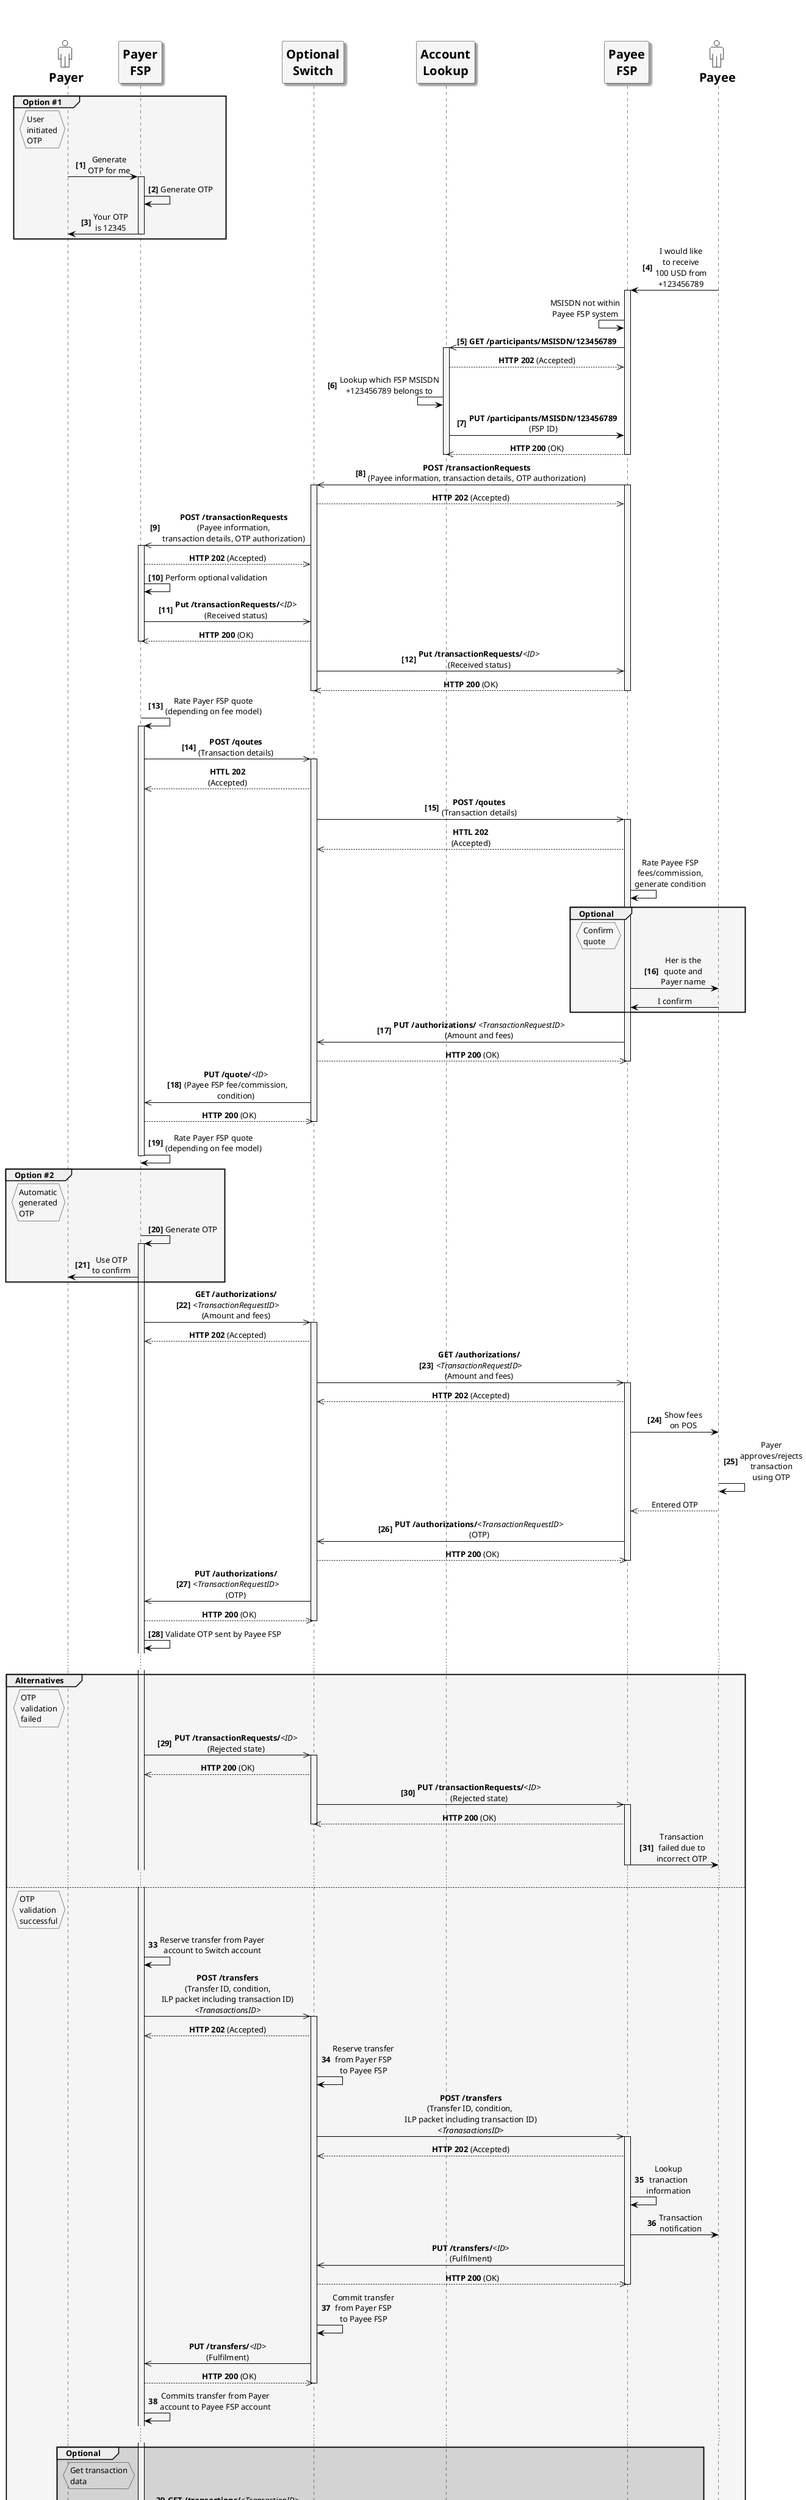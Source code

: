 /'*****
License
--------------
Copyright © 2017 Bill & Melinda Gates Foundation
The Mojaloop files are made available by the Bill & Melinda Gates Foundation under the Apache License, Version 2.0 (the "License") and you may not use these files except in compliance with the License. You may obtain a copy of the License at
http://www.apache.org/licenses/LICENSE-2.0
Unless required by applicable law or agreed to in writing, the Mojaloop files are distributed on an "AS IS" BASIS, WITHOUT WARRANTIES OR CONDITIONS OF ANY KIND, either express or implied. See the License for the specific language governing permissions and limitations under the License.
Contributors
--------------
This is the official list of the Mojaloop project contributors for this file.
Names of the original copyright holders (individuals or organizations)
should be listed with a '*' in the first column. People who have
contributed from an organization can be listed under the organization
that actually holds the copyright for their contributions (see the
Gates Foundation organization for an example). Those individuals should have
their names indented and be marked with a '-'. Email address can be added
optionally within square brackets <email>.
* Gates Foundation
- Name Surname <name.surname@gatesfoundation.com>

* Henk Kodde <henk.kodde@modusbox.com>
--------------
******'/

@startuml

' define actor image
sprite $actor [25x48/16] {
  0000000000010000000000000
  0000000006CAC910000000000
  0000000095101292000000000
  0000000651000119000000000
  0000000B10000018400000000
  0000001A10000016600000000
  0000000B10000017510000000
  000000083100001A210000000
  0000000191000176110000000
  000000003A866A61100000000
  0000000000466211100000000
  0003333333334443333310000
  0088888888888888888892000
  0821111111111111111118200
  8311111111111111111111A00
  A111111111111111111111A20
  A111111111111111111111A20
  A111111111111111111111A20
  A111111111111111111111A20
  A111111111111111111111A20
  A111111111111111111111A20
  A111111111111111111111A20
  A111111111111111111111A20
  A111551111111111138111A20
  A111661111111111139111A20
  A211661111111111139111A20
  A211661111111111139111A20
  A211661111161111139111A20
  A2116611111A2111139111A20
  A2116611111A2111139111A20
  A2116611111A2111139111A20
  A7669611111A211113A666B20
  36669611111A211113A666610
  00016611111A2111139111110
  00006611111A2111139100000
  00006611111A2111139100000
  00006611111A2111139100000
  00006611111A2111139100000
  00006611111A2111139100000
  00006611111A2111139100000
  00006611111A2111139100000
  00006611111A2111139100000
  00006611111A2111139100000
  00006611111A2111139100000
  00006966666B7666679100000
  0000266666666666664100000
  0000000111111111111100000
  0000000000000000000000000
}

' declaring skinparam
skinparam sequenceMessageAlign center
skinparam shadowing false
skinparam defaultFontName Verdana
skinparam monochrome true
skinparam SequenceLifeLineBackgroundColor WhiteSmoke
skinparam SequenceLifeLineBorderColor Black
skinparam ActorFontStyle Bold
skinparam ActorFontSize 20
skinparam ParticipantFontStyle Bold
skinparam ParticipantFontSize 20
skinparam ParticipantBackgroundColor WhiteSmoke
skinparam ArrowColor Black

skinparam actor {
  Bordercolor none
  Backgroundcolor none
  shadowing false
}

skinparam participant {
  shadowing true
}

hide footbox

' declare title
' Payee Initiated Transaction using OTP pattern using the asynchronous REST binding

' Actor Keys:
' participant - FSP(Payer/Payee) and Switch
' actor - Payer/Payee(s)

' declare actors
actor "<$actor>\nPayer" as Payer
participant "Payer\nFSP" as PayerFSP
participant "Optional\nSwitch" as Switch
participant "Account\nLookup" as ALS
participant "Payee\nFSP" as PayeeFSP
actor "<$actor>\nPayee" as Payee

' start flow
autonumber 1 1 "<b>[0]"
Group #Oldlace Option #1
  hnote left of Payer #Oldlace
    User
    initiated
    OTP
  end hnote
  Payer -> PayerFSP: Generate\nOTP for me
  activate PayerFSP
  PayerFSP -> PayerFSP: Generate OTP
  Payer <- PayerFSP: Your OTP\nis 12345
  deactivate PayerFSP
end
PayeeFSP <- Payee: I would like\nto receive\n100 USD from\n+123456789
activate PayeeFSP
autonumber stop
PayeeFSP <- PayeeFSP: MSISDN not within\nPayee FSP system
autonumber resume
ALS <<- PayeeFSP: **GET /participants/MSISDN/123456789**
activate ALS
autonumber stop
ALS -->> PayeeFSP: **HTTP 202** (Accepted)
autonumber resume
ALS <- ALS: Lookup which FSP MSISDN\n+123456789 belongs to
ALS -> PayeeFSP: **PUT /participants/MSISDN/123456789**\n(FSP ID)
autonumber stop
ALS <<-- PayeeFSP: **HTTP 200** (OK)
deactivate ALS
deactivate PayeeFSP
autonumber resume
Switch <<- PayeeFSP: **POST /transactionRequests**\n(Payee information, transaction details, OTP authorization)
activate PayeeFSP
activate Switch
autonumber stop
Switch -->> PayeeFSP: **HTTP 202** (Accepted)
autonumber resume
PayerFSP <<- Switch: **POST /transactionRequests**\n(Payee information,\ntransaction details, OTP authorization)
activate PayerFSP
autonumber stop
PayerFSP -->> Switch: **HTTP 202** (Accepted)
autonumber resume
PayerFSP -> PayerFSP: Perform optional validation
PayerFSP ->> Switch: **Put /transactionRequests/**<i><ID></i>\n(Received status)
autonumber stop
PayerFSP <<-- Switch: **HTTP 200** (OK)
deactivate PayerFSP
autonumber resume
Switch ->> PayeeFSP: **Put /transactionRequests/**<i><ID></i>\n(Received status)
autonumber stop
Switch <<-- PayeeFSP: **HTTP 200** (OK)
deactivate Switch
deactivate PayeeFSP
autonumber resume
PayerFSP -> PayerFSP: Rate Payer FSP quote\n(depending on fee model)
activate PayerFSP
PayerFSP ->> Switch: **POST /qoutes**\n(Transaction details)
activate Switch
autonumber stop
PayerFSP <<-- Switch: **HTTL 202**\n(Accepted)
autonumber resume
Switch ->> PayeeFSP: **POST /qoutes**\n(Transaction details)
activate PayeeFSP
autonumber stop
Switch <<-- PayeeFSP: **HTTL 202**\n(Accepted)
PayeeFSP -> PayeeFSP: Rate Payee FSP\nfees/commission,\ngenerate condition
Group #Oldlace Optional
  hnote left of PayeeFSP #Oldlace
    Confirm
    quote
  end hnote
  autonumber resume
  PayeeFSP -> Payee: Her is the\nquote and\nPayer name
  autonumber stop
  PayeeFSP <- Payee: I confirm
end
autonumber resume
Switch <<- PayeeFSP: **PUT /authorizations/** <i><TransactionRequestID></i>\n(Amount and fees)
autonumber stop
Switch -->> PayeeFSP: **HTTP 200** (OK)
deactivate PayeeFSP
autonumber resume
PayerFSP <<- Switch: **PUT /quote/**<i><ID></i>\n(Payee FSP fee/commission,\ncondition)
autonumber stop
PayerFSP -->> Switch: **HTTP 200** (OK)
deactivate Switch
autonumber resume
PayerFSP -> PayerFSP: Rate Payer FSP quote\n(depending on fee model)
deactivate PayerFSP
Group #Oldlace Option #2
  hnote left of Payer #Oldlace
    Automatic
    generated
    OTP
  end hnote
  autonumber resume
  PayerFSP -> PayerFSP: Generate OTP
  activate PayerFSP
  Payer <- PayerFSP: Use OTP\nto confirm
end
PayerFSP ->> Switch: **GET /authorizations/**\n<i><TransactionRequestID></i>\n(Amount and fees)
activate Switch
autonumber stop
PayerFSP <<-- Switch: **HTTP 202** (Accepted)
autonumber resume
Switch ->> PayeeFSP: **GET /authorizations/**\n<i><TransactionRequestID></i>\n(Amount and fees)
activate PayeeFSP
autonumber stop
Switch <<-- PayeeFSP: **HTTP 202** (Accepted)
autonumber resume
PayeeFSP -> Payee: Show fees\non POS
Payee -> Payee: Payer\napproves/rejects\ntransaction\nusing OTP
autonumber stop
PayeeFSP <<-- Payee: Entered OTP
autonumber resume
Switch <<- PayeeFSP: **PUT /authorizations/**<i><TransactionRequestID></i>\n(OTP)
autonumber stop
Switch -->> PayeeFSP: **HTTP 200** (OK)
deactivate PayeeFSP
autonumber resume
PayerFSP <<- Switch: **PUT /authorizations/**\n<i><TransactionRequestID></i>\n(OTP)
autonumber stop
PayerFSP -->> Switch: **HTTP 200** (OK)
deactivate Switch
autonumber resume
PayerFSP -> PayerFSP: Validate OTP sent by Payee FSP
...
'deactivate PayerFSP
Group #Oldlace Alternatives
  hnote left of Payer #Oldlace
    OTP
    validation
    failed
  end hnote
  PayerFSP ->> Switch: **PUT /transactionRequests/**<i><ID></i>\n(Rejected state)
'  activate PayerFSP
  activate Switch
  autonumber stop
  PayerFSP <<-- Switch: **HTTP 200** (OK)
  autonumber resume
  Switch ->> PayeeFSP: **PUT /transactionRequests/**<i><ID></i>\n(Rejected state)
  activate PayeeFSP
  autonumber stop
  Switch <<-- PayeeFSP: **HTTP 200** (OK)
  deactivate Switch
  autonumber resume 
  PayeeFSP -> Payee: Transaction\nfailed due to\nincorrect OTP
  deactivate PayeeFSP
  autonumber stop
  ...
else
  hnote left of Payer #Oldlace
      OTP
      validation
      successful
  end hnote
  autonumber 33 1
  PayerFSP -> PayerFSP: Reserve transfer from Payer\naccount to Switch account
  autonumber stop
  PayerFSP ->> Switch: **POST /transfers**\n(Transfer ID, condition,\nILP packet including transaction ID)\n<i><TranasactionsID></i>
  activate Switch
  PayerFSP <<-- Switch: **HTTP 202** (Accepted)
  autonumber resume
  Switch -> Switch: Reserve transfer\nfrom Payer FSP\nto Payee FSP
  autonumber stop
  Switch ->> PayeeFSP: **POST /transfers**\n(Transfer ID, condition, \nILP packet including transaction ID)\n<i><TranasactionsID></i>
  activate PayeeFSP
  Switch <<-- PayeeFSP: **HTTP 202** (Accepted)
  autonumber resume
  PayeeFSP -> PayeeFSP: Lookup\ntranaction\ninformation
  PayeeFSP -> Payee: Transaction\nnotification
  autonumber stop
  Switch <<- PayeeFSP: **PUT /transfers/**<i><ID></i>\n(Fulfilment)
  Switch -->> PayeeFSP: **HTTP 200** (OK)
  deactivate PayeeFSP
  autonumber resume
  Switch -> Switch: Commit transfer\nfrom Payer FSP\nto Payee FSP
  autonumber stop
  PayerFSP <<- Switch: **PUT /transfers/**<i><ID></i>\n(Fulfilment)
  PayerFSP -->> Switch: **HTTP 200** (OK)
  deactivate Switch
  autonumber resume
  PayerFSP -> PayerFSP: Commits transfer from Payer\naccount to Payee FSP account
  ...
  Group #Lightgrey Optional
    hnote left of PayerFSP #Lightgrey
      Get transaction
      data
    end hnote
    PayerFSP ->> Switch: **GET /transactions/**<i><TransactionID></i>
    activate Switch
    autonumber stop
    PayerFSP <<-- Switch: **HTTP 202** (Accepted)
    autonumber resume
    Switch ->> PayeeFSP: **GET /transactions/**<i><TransactionID></i>
    activate PayeeFSP
    autonumber stop
    Switch <<-- PayeeFSP: **HTTP 202** (Accepted)
    autonumber resume
    PayeeFSP -> PayeeFSP: Lookup\ntransaction\ninformation
    autonumber resume
    Switch ->> PayeeFSP: **PUT /transactions/**<i><ID></i>\n(Transaction detail)
    autonumber stop
    Switch <<-- PayeeFSP: **HTTP 200** (OK)
    deactivate PayeeFSP
    autonumber resume
    PayerFSP ->> Switch: **PUT /transactions/**<i><ID></i>\n(Transaction detail)
    autonumber stop
    PayerFSP <<-- Switch: **HTTP 200** (OK)
    deactivate Switch
  end
  autonumber resume
  Payer <- PayerFSP: Transaction\nnotification
  deactivate PayerFSP
end
@enduml
